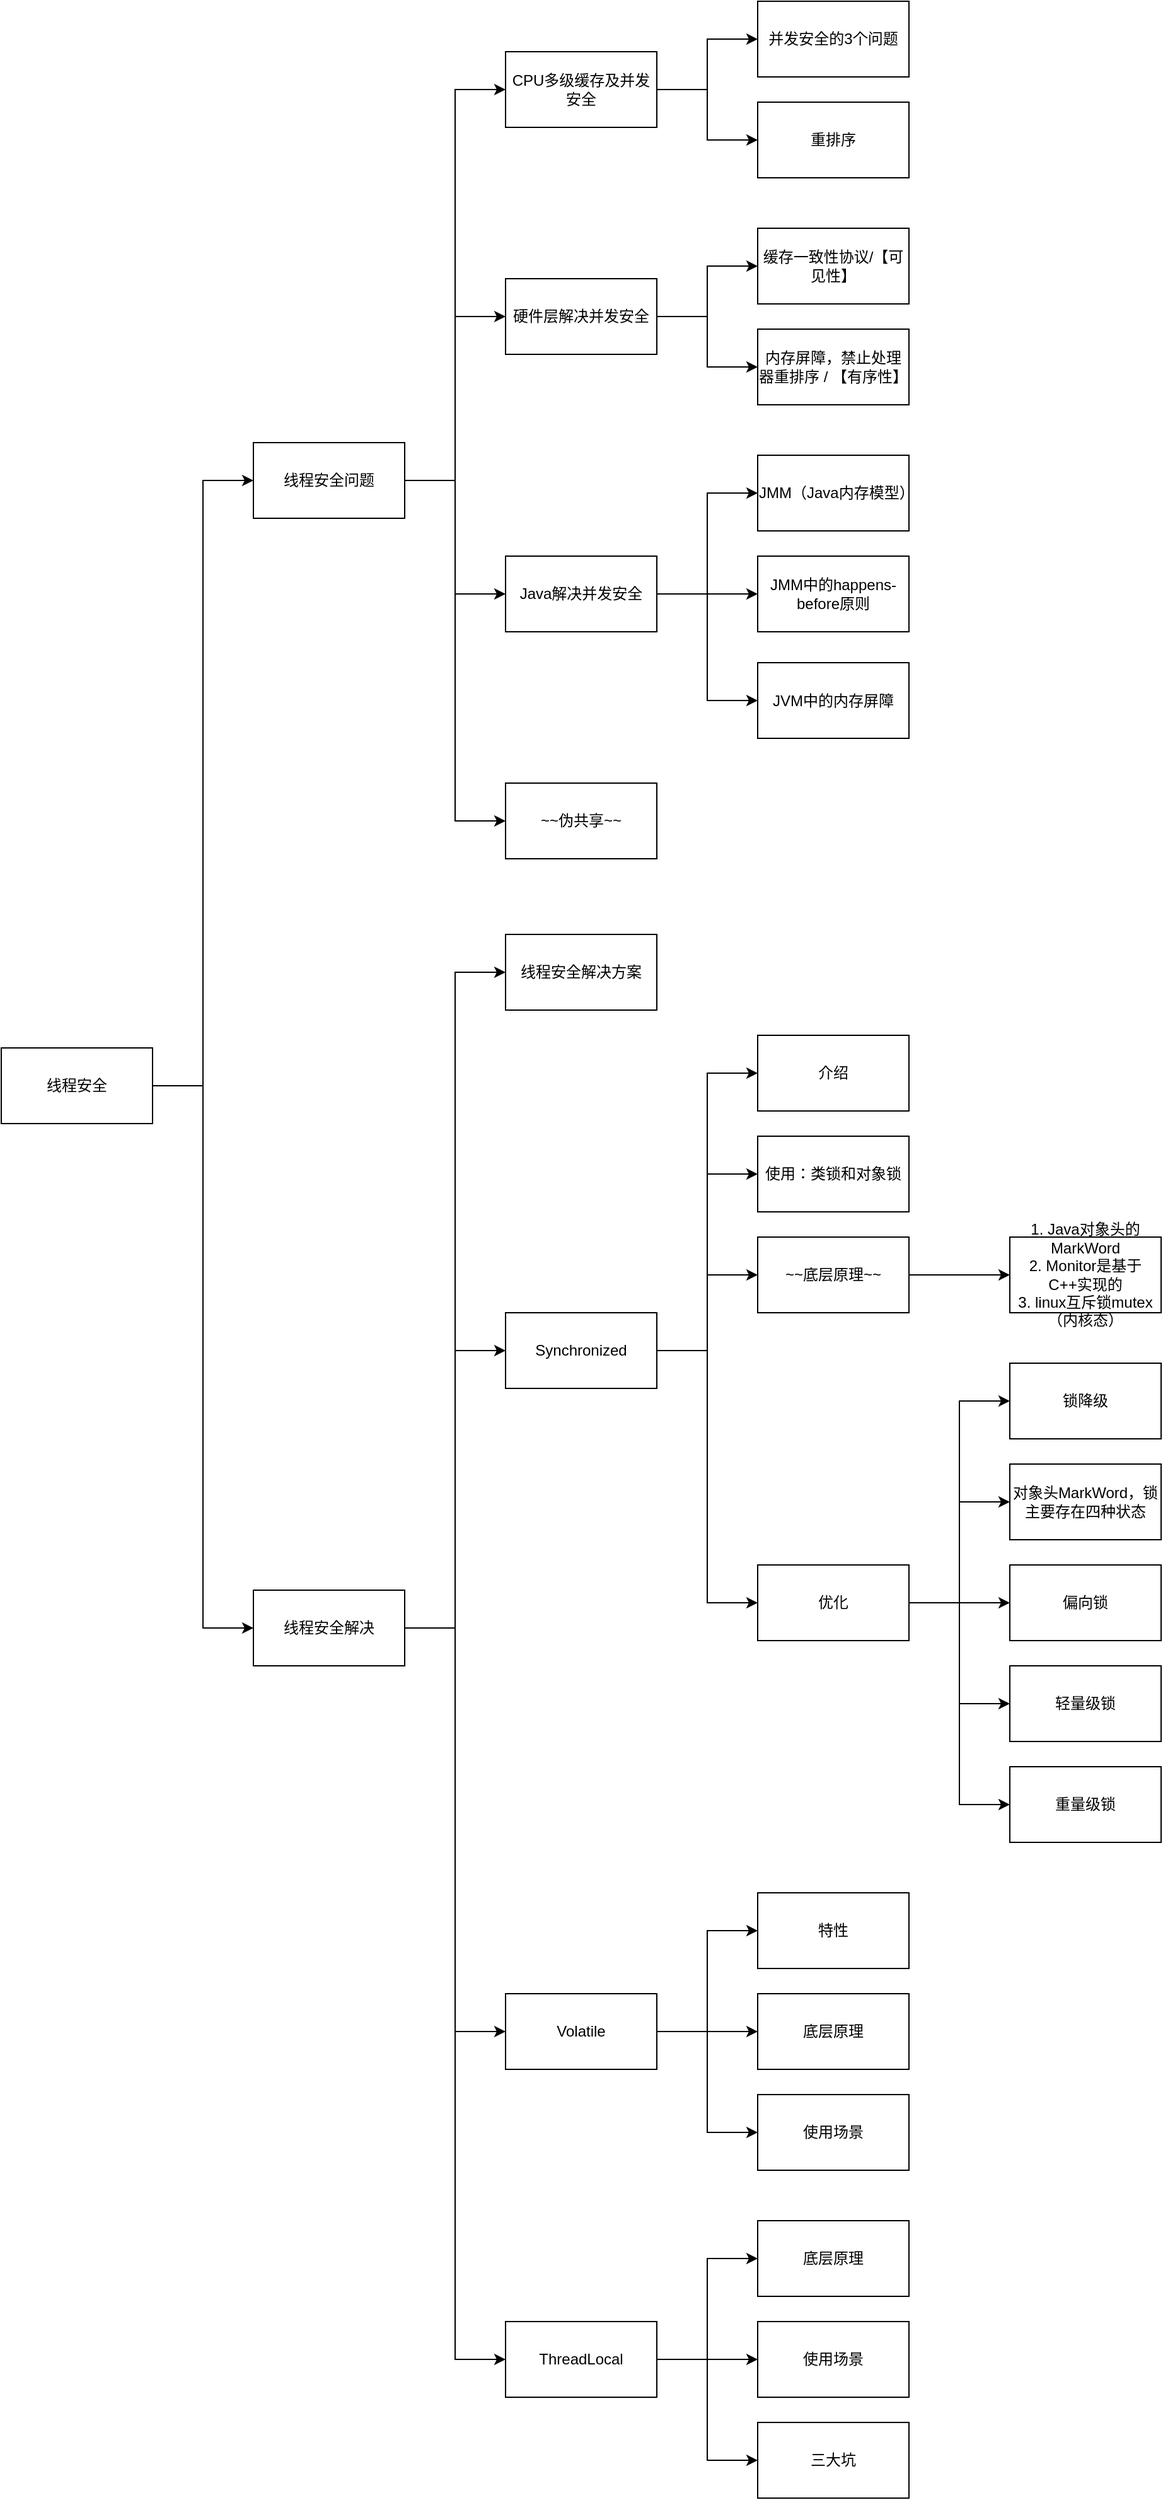 <mxfile version="20.8.16" type="device"><diagram name="第 1 页" id="PH7zY7GD9xR7PyJJDMaR"><mxGraphModel dx="1003" dy="828" grid="1" gridSize="10" guides="1" tooltips="1" connect="1" arrows="1" fold="1" page="1" pageScale="1" pageWidth="827" pageHeight="1169" math="0" shadow="0"><root><mxCell id="0"/><mxCell id="1" parent="0"/><mxCell id="GE9L2oN_wP7Hbji7ABV1-3" value="" style="edgeStyle=orthogonalEdgeStyle;rounded=0;orthogonalLoop=1;jettySize=auto;html=1;entryX=0;entryY=0.5;entryDx=0;entryDy=0;" parent="1" source="GE9L2oN_wP7Hbji7ABV1-1" target="GE9L2oN_wP7Hbji7ABV1-2" edge="1"><mxGeometry relative="1" as="geometry"/></mxCell><mxCell id="GE9L2oN_wP7Hbji7ABV1-5" style="edgeStyle=orthogonalEdgeStyle;rounded=0;orthogonalLoop=1;jettySize=auto;html=1;entryX=0;entryY=0.5;entryDx=0;entryDy=0;" parent="1" source="GE9L2oN_wP7Hbji7ABV1-1" target="GE9L2oN_wP7Hbji7ABV1-4" edge="1"><mxGeometry relative="1" as="geometry"/></mxCell><mxCell id="GE9L2oN_wP7Hbji7ABV1-15" style="edgeStyle=orthogonalEdgeStyle;rounded=0;orthogonalLoop=1;jettySize=auto;html=1;entryX=0;entryY=0.5;entryDx=0;entryDy=0;" parent="1" source="GE9L2oN_wP7Hbji7ABV1-1" target="GE9L2oN_wP7Hbji7ABV1-14" edge="1"><mxGeometry relative="1" as="geometry"/></mxCell><mxCell id="GE9L2oN_wP7Hbji7ABV1-29" style="edgeStyle=orthogonalEdgeStyle;rounded=0;orthogonalLoop=1;jettySize=auto;html=1;entryX=0;entryY=0.5;entryDx=0;entryDy=0;" parent="1" source="GE9L2oN_wP7Hbji7ABV1-1" target="GE9L2oN_wP7Hbji7ABV1-28" edge="1"><mxGeometry relative="1" as="geometry"/></mxCell><mxCell id="GE9L2oN_wP7Hbji7ABV1-1" value="线程安全问题" style="rounded=0;whiteSpace=wrap;html=1;" parent="1" vertex="1"><mxGeometry x="240" y="410" width="120" height="60" as="geometry"/></mxCell><mxCell id="GE9L2oN_wP7Hbji7ABV1-7" value="" style="edgeStyle=orthogonalEdgeStyle;rounded=0;orthogonalLoop=1;jettySize=auto;html=1;" parent="1" source="GE9L2oN_wP7Hbji7ABV1-2" target="GE9L2oN_wP7Hbji7ABV1-6" edge="1"><mxGeometry relative="1" as="geometry"/></mxCell><mxCell id="GE9L2oN_wP7Hbji7ABV1-9" style="edgeStyle=orthogonalEdgeStyle;rounded=0;orthogonalLoop=1;jettySize=auto;html=1;entryX=0;entryY=0.5;entryDx=0;entryDy=0;" parent="1" source="GE9L2oN_wP7Hbji7ABV1-2" target="GE9L2oN_wP7Hbji7ABV1-8" edge="1"><mxGeometry relative="1" as="geometry"/></mxCell><mxCell id="GE9L2oN_wP7Hbji7ABV1-2" value="CPU多级缓存及并发安全" style="rounded=0;whiteSpace=wrap;html=1;" parent="1" vertex="1"><mxGeometry x="440" y="100" width="120" height="60" as="geometry"/></mxCell><mxCell id="GE9L2oN_wP7Hbji7ABV1-21" value="" style="edgeStyle=orthogonalEdgeStyle;rounded=0;orthogonalLoop=1;jettySize=auto;html=1;entryX=0;entryY=0.5;entryDx=0;entryDy=0;" parent="1" source="GE9L2oN_wP7Hbji7ABV1-4" target="GE9L2oN_wP7Hbji7ABV1-20" edge="1"><mxGeometry relative="1" as="geometry"/></mxCell><mxCell id="GE9L2oN_wP7Hbji7ABV1-26" style="edgeStyle=orthogonalEdgeStyle;rounded=0;orthogonalLoop=1;jettySize=auto;html=1;entryX=0;entryY=0.5;entryDx=0;entryDy=0;" parent="1" source="GE9L2oN_wP7Hbji7ABV1-4" target="GE9L2oN_wP7Hbji7ABV1-22" edge="1"><mxGeometry relative="1" as="geometry"/></mxCell><mxCell id="GE9L2oN_wP7Hbji7ABV1-27" style="edgeStyle=orthogonalEdgeStyle;rounded=0;orthogonalLoop=1;jettySize=auto;html=1;entryX=0;entryY=0.5;entryDx=0;entryDy=0;" parent="1" source="GE9L2oN_wP7Hbji7ABV1-4" target="GE9L2oN_wP7Hbji7ABV1-23" edge="1"><mxGeometry relative="1" as="geometry"/></mxCell><mxCell id="GE9L2oN_wP7Hbji7ABV1-4" value="Java解决并发安全" style="rounded=0;whiteSpace=wrap;html=1;" parent="1" vertex="1"><mxGeometry x="440" y="500" width="120" height="60" as="geometry"/></mxCell><mxCell id="GE9L2oN_wP7Hbji7ABV1-6" value="并发安全的3个问题" style="rounded=0;whiteSpace=wrap;html=1;" parent="1" vertex="1"><mxGeometry x="640" y="60" width="120" height="60" as="geometry"/></mxCell><mxCell id="GE9L2oN_wP7Hbji7ABV1-8" value="重排序" style="rounded=0;whiteSpace=wrap;html=1;" parent="1" vertex="1"><mxGeometry x="640" y="140" width="120" height="60" as="geometry"/></mxCell><mxCell id="GE9L2oN_wP7Hbji7ABV1-13" style="edgeStyle=orthogonalEdgeStyle;rounded=0;orthogonalLoop=1;jettySize=auto;html=1;entryX=0;entryY=0.5;entryDx=0;entryDy=0;" parent="1" source="GE9L2oN_wP7Hbji7ABV1-10" target="GE9L2oN_wP7Hbji7ABV1-1" edge="1"><mxGeometry relative="1" as="geometry"/></mxCell><mxCell id="GE9L2oN_wP7Hbji7ABV1-37" style="edgeStyle=orthogonalEdgeStyle;rounded=0;orthogonalLoop=1;jettySize=auto;html=1;entryX=0;entryY=0.5;entryDx=0;entryDy=0;" parent="1" source="GE9L2oN_wP7Hbji7ABV1-10" target="GE9L2oN_wP7Hbji7ABV1-30" edge="1"><mxGeometry relative="1" as="geometry"/></mxCell><mxCell id="GE9L2oN_wP7Hbji7ABV1-10" value="线程安全" style="rounded=0;whiteSpace=wrap;html=1;" parent="1" vertex="1"><mxGeometry x="40" y="890" width="120" height="60" as="geometry"/></mxCell><mxCell id="GE9L2oN_wP7Hbji7ABV1-17" value="" style="edgeStyle=orthogonalEdgeStyle;rounded=0;orthogonalLoop=1;jettySize=auto;html=1;entryX=0;entryY=0.5;entryDx=0;entryDy=0;" parent="1" source="GE9L2oN_wP7Hbji7ABV1-14" target="GE9L2oN_wP7Hbji7ABV1-16" edge="1"><mxGeometry relative="1" as="geometry"/></mxCell><mxCell id="GE9L2oN_wP7Hbji7ABV1-19" style="edgeStyle=orthogonalEdgeStyle;rounded=0;orthogonalLoop=1;jettySize=auto;html=1;entryX=0;entryY=0.5;entryDx=0;entryDy=0;" parent="1" source="GE9L2oN_wP7Hbji7ABV1-14" target="GE9L2oN_wP7Hbji7ABV1-18" edge="1"><mxGeometry relative="1" as="geometry"/></mxCell><mxCell id="GE9L2oN_wP7Hbji7ABV1-14" value="硬件层解决并发安全" style="rounded=0;whiteSpace=wrap;html=1;" parent="1" vertex="1"><mxGeometry x="440" y="280" width="120" height="60" as="geometry"/></mxCell><mxCell id="GE9L2oN_wP7Hbji7ABV1-16" value="缓存一致性协议/【可见性】" style="rounded=0;whiteSpace=wrap;html=1;" parent="1" vertex="1"><mxGeometry x="640" y="240" width="120" height="60" as="geometry"/></mxCell><mxCell id="GE9L2oN_wP7Hbji7ABV1-18" value="内存屏障，禁止处理器重排序 / 【有序性】" style="rounded=0;whiteSpace=wrap;html=1;" parent="1" vertex="1"><mxGeometry x="640" y="320" width="120" height="60" as="geometry"/></mxCell><mxCell id="GE9L2oN_wP7Hbji7ABV1-20" value="JMM（Java内存模型）" style="rounded=0;whiteSpace=wrap;html=1;" parent="1" vertex="1"><mxGeometry x="640" y="420" width="120" height="60" as="geometry"/></mxCell><mxCell id="GE9L2oN_wP7Hbji7ABV1-22" value="JMM中的happens-before原则" style="rounded=0;whiteSpace=wrap;html=1;" parent="1" vertex="1"><mxGeometry x="640" y="500" width="120" height="60" as="geometry"/></mxCell><mxCell id="GE9L2oN_wP7Hbji7ABV1-23" value="JVM中的内存屏障" style="rounded=0;whiteSpace=wrap;html=1;" parent="1" vertex="1"><mxGeometry x="640" y="584.5" width="120" height="60" as="geometry"/></mxCell><mxCell id="GE9L2oN_wP7Hbji7ABV1-28" value="~~伪共享~~" style="rounded=0;whiteSpace=wrap;html=1;" parent="1" vertex="1"><mxGeometry x="440" y="680" width="120" height="60" as="geometry"/></mxCell><mxCell id="GE9L2oN_wP7Hbji7ABV1-32" value="" style="edgeStyle=orthogonalEdgeStyle;rounded=0;orthogonalLoop=1;jettySize=auto;html=1;entryX=0;entryY=0.5;entryDx=0;entryDy=0;" parent="1" source="GE9L2oN_wP7Hbji7ABV1-30" target="GE9L2oN_wP7Hbji7ABV1-31" edge="1"><mxGeometry relative="1" as="geometry"/></mxCell><mxCell id="GE9L2oN_wP7Hbji7ABV1-38" style="edgeStyle=orthogonalEdgeStyle;rounded=0;orthogonalLoop=1;jettySize=auto;html=1;entryX=0;entryY=0.5;entryDx=0;entryDy=0;" parent="1" source="GE9L2oN_wP7Hbji7ABV1-30" target="GE9L2oN_wP7Hbji7ABV1-34" edge="1"><mxGeometry relative="1" as="geometry"/></mxCell><mxCell id="GE9L2oN_wP7Hbji7ABV1-39" style="edgeStyle=orthogonalEdgeStyle;rounded=0;orthogonalLoop=1;jettySize=auto;html=1;entryX=0;entryY=0.5;entryDx=0;entryDy=0;" parent="1" source="GE9L2oN_wP7Hbji7ABV1-30" target="GE9L2oN_wP7Hbji7ABV1-35" edge="1"><mxGeometry relative="1" as="geometry"/></mxCell><mxCell id="GE9L2oN_wP7Hbji7ABV1-40" style="edgeStyle=orthogonalEdgeStyle;rounded=0;orthogonalLoop=1;jettySize=auto;html=1;entryX=0;entryY=0.5;entryDx=0;entryDy=0;" parent="1" source="GE9L2oN_wP7Hbji7ABV1-30" target="GE9L2oN_wP7Hbji7ABV1-36" edge="1"><mxGeometry relative="1" as="geometry"/></mxCell><mxCell id="GE9L2oN_wP7Hbji7ABV1-30" value="线程安全解决" style="rounded=0;whiteSpace=wrap;html=1;" parent="1" vertex="1"><mxGeometry x="240" y="1320" width="120" height="60" as="geometry"/></mxCell><mxCell id="GE9L2oN_wP7Hbji7ABV1-31" value="线程安全解决方案" style="rounded=0;whiteSpace=wrap;html=1;" parent="1" vertex="1"><mxGeometry x="440" y="800" width="120" height="60" as="geometry"/></mxCell><mxCell id="GE9L2oN_wP7Hbji7ABV1-42" value="" style="edgeStyle=orthogonalEdgeStyle;rounded=0;orthogonalLoop=1;jettySize=auto;html=1;entryX=0;entryY=0.5;entryDx=0;entryDy=0;" parent="1" source="GE9L2oN_wP7Hbji7ABV1-34" target="GE9L2oN_wP7Hbji7ABV1-41" edge="1"><mxGeometry relative="1" as="geometry"/></mxCell><mxCell id="GE9L2oN_wP7Hbji7ABV1-47" style="edgeStyle=orthogonalEdgeStyle;rounded=0;orthogonalLoop=1;jettySize=auto;html=1;entryX=0;entryY=0.5;entryDx=0;entryDy=0;" parent="1" source="GE9L2oN_wP7Hbji7ABV1-34" target="GE9L2oN_wP7Hbji7ABV1-44" edge="1"><mxGeometry relative="1" as="geometry"/></mxCell><mxCell id="GE9L2oN_wP7Hbji7ABV1-48" style="edgeStyle=orthogonalEdgeStyle;rounded=0;orthogonalLoop=1;jettySize=auto;html=1;" parent="1" source="GE9L2oN_wP7Hbji7ABV1-34" target="GE9L2oN_wP7Hbji7ABV1-46" edge="1"><mxGeometry relative="1" as="geometry"/></mxCell><mxCell id="GE9L2oN_wP7Hbji7ABV1-49" style="edgeStyle=orthogonalEdgeStyle;rounded=0;orthogonalLoop=1;jettySize=auto;html=1;entryX=0;entryY=0.5;entryDx=0;entryDy=0;" parent="1" source="GE9L2oN_wP7Hbji7ABV1-34" target="GE9L2oN_wP7Hbji7ABV1-45" edge="1"><mxGeometry relative="1" as="geometry"/></mxCell><mxCell id="GE9L2oN_wP7Hbji7ABV1-34" value="Synchronized" style="rounded=0;whiteSpace=wrap;html=1;" parent="1" vertex="1"><mxGeometry x="440" y="1100" width="120" height="60" as="geometry"/></mxCell><mxCell id="O9UZZhdtjTqaT8H57aKd-2" value="" style="edgeStyle=orthogonalEdgeStyle;rounded=0;orthogonalLoop=1;jettySize=auto;html=1;" parent="1" source="GE9L2oN_wP7Hbji7ABV1-35" target="O9UZZhdtjTqaT8H57aKd-1" edge="1"><mxGeometry relative="1" as="geometry"/></mxCell><mxCell id="O9UZZhdtjTqaT8H57aKd-5" style="edgeStyle=orthogonalEdgeStyle;rounded=0;orthogonalLoop=1;jettySize=auto;html=1;entryX=0;entryY=0.5;entryDx=0;entryDy=0;" parent="1" source="GE9L2oN_wP7Hbji7ABV1-35" target="O9UZZhdtjTqaT8H57aKd-4" edge="1"><mxGeometry relative="1" as="geometry"/></mxCell><mxCell id="O9UZZhdtjTqaT8H57aKd-6" style="edgeStyle=orthogonalEdgeStyle;rounded=0;orthogonalLoop=1;jettySize=auto;html=1;entryX=0;entryY=0.5;entryDx=0;entryDy=0;" parent="1" source="GE9L2oN_wP7Hbji7ABV1-35" target="O9UZZhdtjTqaT8H57aKd-3" edge="1"><mxGeometry relative="1" as="geometry"/></mxCell><mxCell id="GE9L2oN_wP7Hbji7ABV1-35" value="Volatile" style="rounded=0;whiteSpace=wrap;html=1;" parent="1" vertex="1"><mxGeometry x="440" y="1640" width="120" height="60" as="geometry"/></mxCell><mxCell id="O9UZZhdtjTqaT8H57aKd-8" value="" style="edgeStyle=orthogonalEdgeStyle;rounded=0;orthogonalLoop=1;jettySize=auto;html=1;entryX=0;entryY=0.5;entryDx=0;entryDy=0;" parent="1" source="GE9L2oN_wP7Hbji7ABV1-36" target="O9UZZhdtjTqaT8H57aKd-7" edge="1"><mxGeometry relative="1" as="geometry"/></mxCell><mxCell id="O9UZZhdtjTqaT8H57aKd-10" style="edgeStyle=orthogonalEdgeStyle;rounded=0;orthogonalLoop=1;jettySize=auto;html=1;entryX=0;entryY=0.5;entryDx=0;entryDy=0;" parent="1" source="GE9L2oN_wP7Hbji7ABV1-36" target="O9UZZhdtjTqaT8H57aKd-9" edge="1"><mxGeometry relative="1" as="geometry"/></mxCell><mxCell id="O9UZZhdtjTqaT8H57aKd-12" style="edgeStyle=orthogonalEdgeStyle;rounded=0;orthogonalLoop=1;jettySize=auto;html=1;entryX=0;entryY=0.5;entryDx=0;entryDy=0;" parent="1" source="GE9L2oN_wP7Hbji7ABV1-36" target="O9UZZhdtjTqaT8H57aKd-11" edge="1"><mxGeometry relative="1" as="geometry"/></mxCell><mxCell id="GE9L2oN_wP7Hbji7ABV1-36" value="ThreadLocal" style="rounded=0;whiteSpace=wrap;html=1;" parent="1" vertex="1"><mxGeometry x="440" y="1900" width="120" height="60" as="geometry"/></mxCell><mxCell id="GE9L2oN_wP7Hbji7ABV1-41" value="介绍" style="rounded=0;whiteSpace=wrap;html=1;" parent="1" vertex="1"><mxGeometry x="640" y="880" width="120" height="60" as="geometry"/></mxCell><mxCell id="GE9L2oN_wP7Hbji7ABV1-44" value="使用：类锁和对象锁" style="rounded=0;whiteSpace=wrap;html=1;" parent="1" vertex="1"><mxGeometry x="640" y="960" width="120" height="60" as="geometry"/></mxCell><mxCell id="OclsaCN1dT14EpfNG31b-6" style="edgeStyle=orthogonalEdgeStyle;rounded=0;orthogonalLoop=1;jettySize=auto;html=1;entryX=0;entryY=0.5;entryDx=0;entryDy=0;" parent="1" source="GE9L2oN_wP7Hbji7ABV1-45" target="GE9L2oN_wP7Hbji7ABV1-52" edge="1"><mxGeometry relative="1" as="geometry"/></mxCell><mxCell id="OclsaCN1dT14EpfNG31b-7" style="edgeStyle=orthogonalEdgeStyle;rounded=0;orthogonalLoop=1;jettySize=auto;html=1;entryX=0;entryY=0.5;entryDx=0;entryDy=0;" parent="1" source="GE9L2oN_wP7Hbji7ABV1-45" target="OclsaCN1dT14EpfNG31b-1" edge="1"><mxGeometry relative="1" as="geometry"/></mxCell><mxCell id="OclsaCN1dT14EpfNG31b-8" style="edgeStyle=orthogonalEdgeStyle;rounded=0;orthogonalLoop=1;jettySize=auto;html=1;" parent="1" source="GE9L2oN_wP7Hbji7ABV1-45" target="OclsaCN1dT14EpfNG31b-3" edge="1"><mxGeometry relative="1" as="geometry"/></mxCell><mxCell id="OclsaCN1dT14EpfNG31b-9" style="edgeStyle=orthogonalEdgeStyle;rounded=0;orthogonalLoop=1;jettySize=auto;html=1;entryX=0;entryY=0.5;entryDx=0;entryDy=0;" parent="1" source="GE9L2oN_wP7Hbji7ABV1-45" target="OclsaCN1dT14EpfNG31b-4" edge="1"><mxGeometry relative="1" as="geometry"/></mxCell><mxCell id="OclsaCN1dT14EpfNG31b-10" style="edgeStyle=orthogonalEdgeStyle;rounded=0;orthogonalLoop=1;jettySize=auto;html=1;entryX=0;entryY=0.5;entryDx=0;entryDy=0;" parent="1" source="GE9L2oN_wP7Hbji7ABV1-45" target="OclsaCN1dT14EpfNG31b-2" edge="1"><mxGeometry relative="1" as="geometry"/></mxCell><mxCell id="GE9L2oN_wP7Hbji7ABV1-45" value="优化" style="rounded=0;whiteSpace=wrap;html=1;" parent="1" vertex="1"><mxGeometry x="640" y="1300" width="120" height="60" as="geometry"/></mxCell><mxCell id="GE9L2oN_wP7Hbji7ABV1-51" value="" style="edgeStyle=orthogonalEdgeStyle;rounded=0;orthogonalLoop=1;jettySize=auto;html=1;" parent="1" source="GE9L2oN_wP7Hbji7ABV1-46" target="GE9L2oN_wP7Hbji7ABV1-50" edge="1"><mxGeometry relative="1" as="geometry"/></mxCell><mxCell id="GE9L2oN_wP7Hbji7ABV1-46" value="~~底层原理~~" style="rounded=0;whiteSpace=wrap;html=1;" parent="1" vertex="1"><mxGeometry x="640" y="1040" width="120" height="60" as="geometry"/></mxCell><mxCell id="GE9L2oN_wP7Hbji7ABV1-50" value="&lt;div&gt;1. Java对象头的MarkWord&lt;/div&gt;&lt;div&gt;2. Monitor是基于C++实现的&lt;/div&gt;&lt;div&gt;3. linux互斥锁mutex（内核态）&lt;/div&gt;" style="rounded=0;whiteSpace=wrap;html=1;" parent="1" vertex="1"><mxGeometry x="840" y="1040" width="120" height="60" as="geometry"/></mxCell><mxCell id="GE9L2oN_wP7Hbji7ABV1-52" value="锁降级" style="rounded=0;whiteSpace=wrap;html=1;" parent="1" vertex="1"><mxGeometry x="840" y="1140" width="120" height="60" as="geometry"/></mxCell><mxCell id="OclsaCN1dT14EpfNG31b-1" value="对象头MarkWord，锁主要存在四种状态" style="rounded=0;whiteSpace=wrap;html=1;" parent="1" vertex="1"><mxGeometry x="840" y="1220" width="120" height="60" as="geometry"/></mxCell><mxCell id="OclsaCN1dT14EpfNG31b-2" value="重量级锁" style="rounded=0;whiteSpace=wrap;html=1;" parent="1" vertex="1"><mxGeometry x="840" y="1460" width="120" height="60" as="geometry"/></mxCell><mxCell id="OclsaCN1dT14EpfNG31b-3" value="偏向锁" style="rounded=0;whiteSpace=wrap;html=1;" parent="1" vertex="1"><mxGeometry x="840" y="1300" width="120" height="60" as="geometry"/></mxCell><mxCell id="OclsaCN1dT14EpfNG31b-4" value="轻量级锁" style="rounded=0;whiteSpace=wrap;html=1;" parent="1" vertex="1"><mxGeometry x="840" y="1380" width="120" height="60" as="geometry"/></mxCell><mxCell id="O9UZZhdtjTqaT8H57aKd-1" value="底层原理" style="rounded=0;whiteSpace=wrap;html=1;" parent="1" vertex="1"><mxGeometry x="640" y="1640" width="120" height="60" as="geometry"/></mxCell><mxCell id="O9UZZhdtjTqaT8H57aKd-3" value="特性" style="rounded=0;whiteSpace=wrap;html=1;" parent="1" vertex="1"><mxGeometry x="640" y="1560" width="120" height="60" as="geometry"/></mxCell><mxCell id="O9UZZhdtjTqaT8H57aKd-4" value="使用场景" style="rounded=0;whiteSpace=wrap;html=1;" parent="1" vertex="1"><mxGeometry x="640" y="1720" width="120" height="60" as="geometry"/></mxCell><mxCell id="O9UZZhdtjTqaT8H57aKd-7" value="底层原理" style="rounded=0;whiteSpace=wrap;html=1;" parent="1" vertex="1"><mxGeometry x="640" y="1820" width="120" height="60" as="geometry"/></mxCell><mxCell id="O9UZZhdtjTqaT8H57aKd-9" value="使用场景" style="rounded=0;whiteSpace=wrap;html=1;" parent="1" vertex="1"><mxGeometry x="640" y="1900" width="120" height="60" as="geometry"/></mxCell><mxCell id="O9UZZhdtjTqaT8H57aKd-11" value="三大坑" style="rounded=0;whiteSpace=wrap;html=1;" parent="1" vertex="1"><mxGeometry x="640" y="1980" width="120" height="60" as="geometry"/></mxCell></root></mxGraphModel></diagram></mxfile>